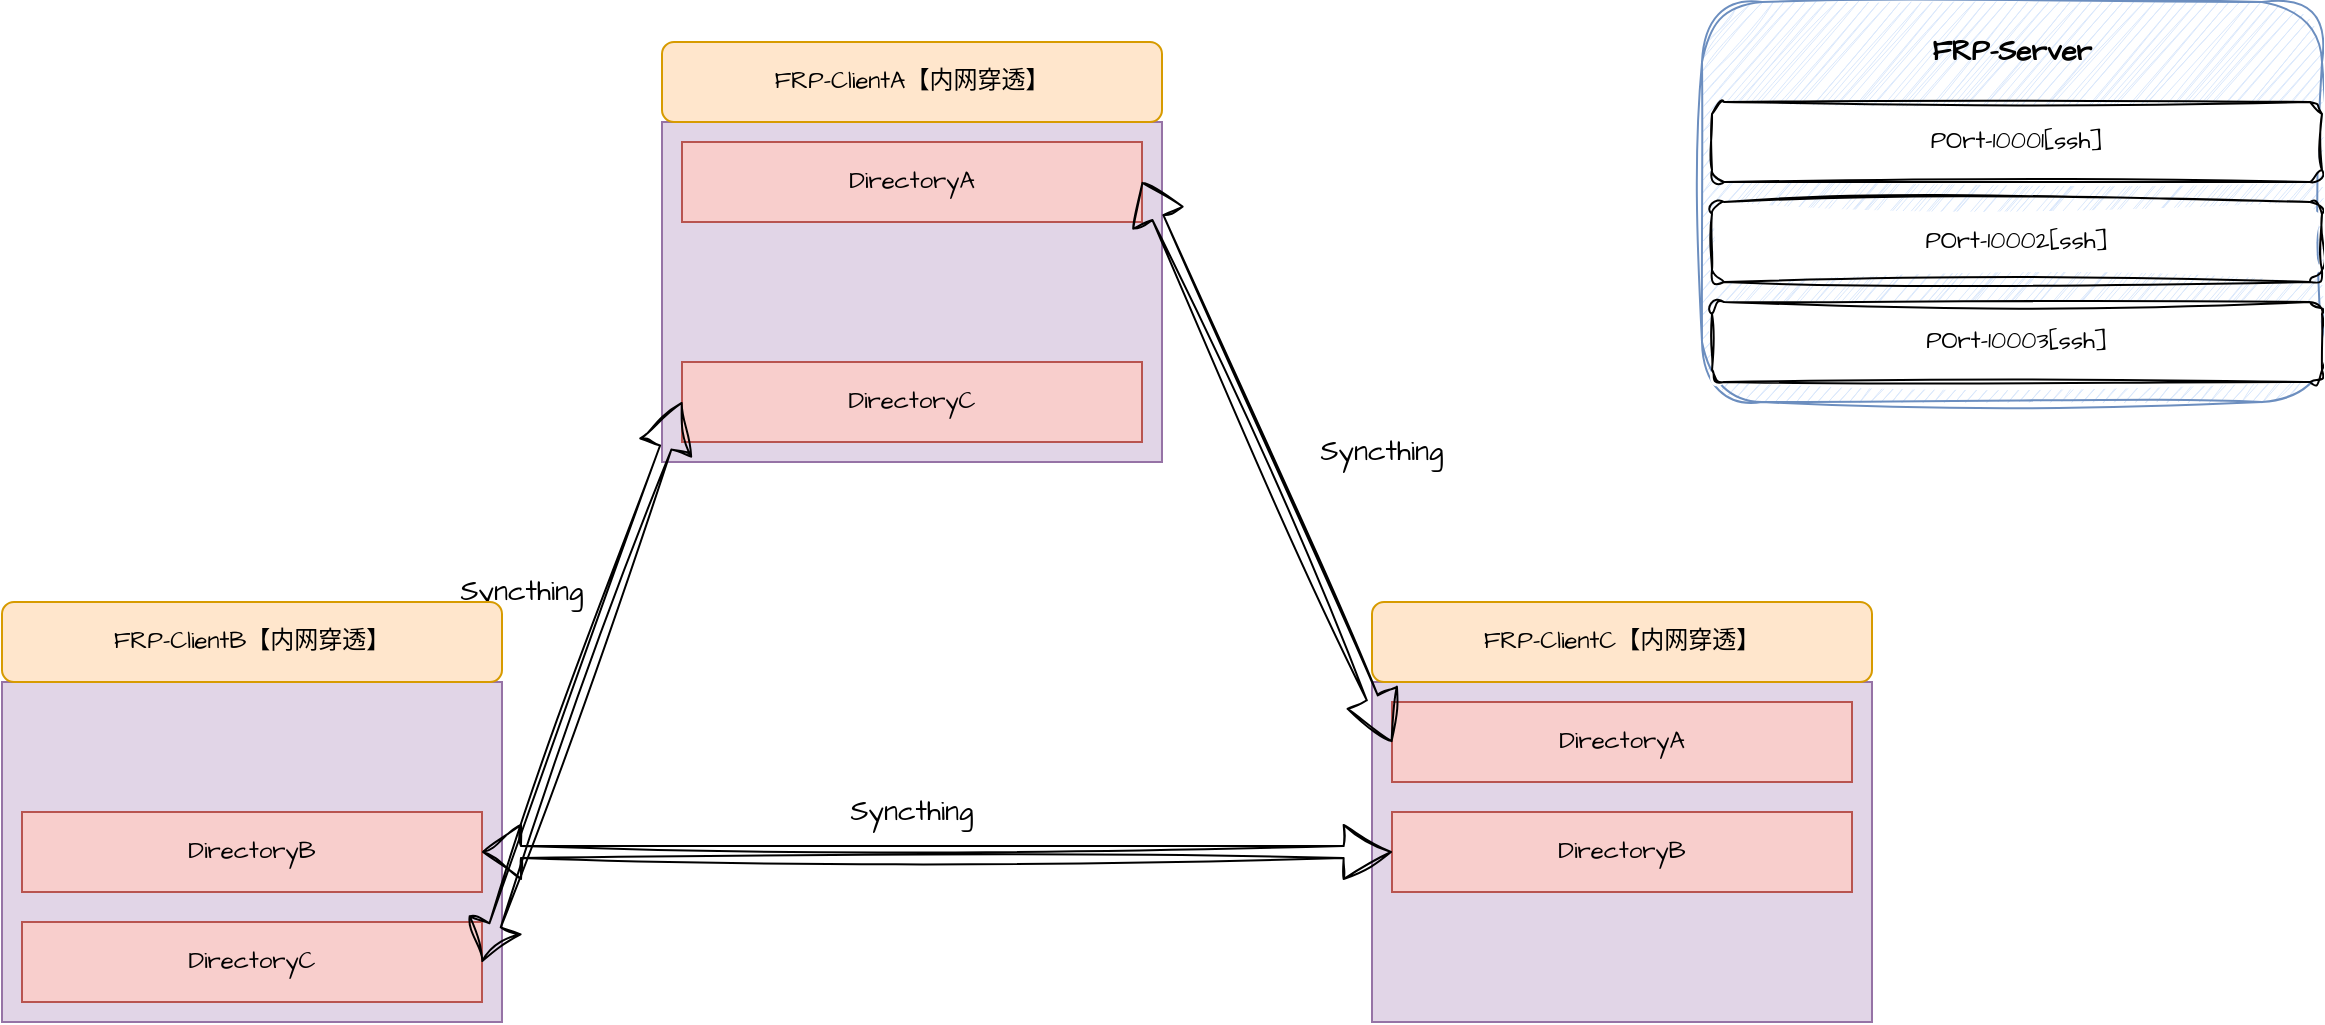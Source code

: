 <mxfile version="25.0.3">
  <diagram name="第 1 页" id="W1NaZzGZs_vzOwhi8Zwm">
    <mxGraphModel dx="1001" dy="620" grid="1" gridSize="10" guides="1" tooltips="1" connect="1" arrows="1" fold="1" page="1" pageScale="1" pageWidth="3200" pageHeight="2400" math="0" shadow="0">
      <root>
        <mxCell id="0" />
        <mxCell id="1" parent="0" />
        <mxCell id="Ddw5Nik--lQp2w7nQWTA-5" value="" style="rounded=0;whiteSpace=wrap;html=1;hachureGap=4;fontFamily=Architects Daughter;fontSource=https%3A%2F%2Ffonts.googleapis.com%2Fcss%3Ffamily%3DArchitects%2BDaughter;fillColor=#e1d5e7;strokeColor=#9673a6;" vertex="1" parent="1">
          <mxGeometry x="1120" y="680" width="250" height="170" as="geometry" />
        </mxCell>
        <mxCell id="Ddw5Nik--lQp2w7nQWTA-7" value="DirectoryA" style="rounded=0;whiteSpace=wrap;html=1;hachureGap=4;fontFamily=Architects Daughter;fontSource=https%3A%2F%2Ffonts.googleapis.com%2Fcss%3Ffamily%3DArchitects%2BDaughter;fillColor=#f8cecc;strokeColor=#b85450;" vertex="1" parent="1">
          <mxGeometry x="1130" y="690" width="230" height="40" as="geometry" />
        </mxCell>
        <mxCell id="Ddw5Nik--lQp2w7nQWTA-9" value="DirectoryC" style="rounded=0;whiteSpace=wrap;html=1;hachureGap=4;fontFamily=Architects Daughter;fontSource=https%3A%2F%2Ffonts.googleapis.com%2Fcss%3Ffamily%3DArchitects%2BDaughter;fillColor=#f8cecc;strokeColor=#b85450;" vertex="1" parent="1">
          <mxGeometry x="1130" y="800" width="230" height="40" as="geometry" />
        </mxCell>
        <mxCell id="Ddw5Nik--lQp2w7nQWTA-10" value="" style="rounded=0;whiteSpace=wrap;html=1;hachureGap=4;fontFamily=Architects Daughter;fontSource=https%3A%2F%2Ffonts.googleapis.com%2Fcss%3Ffamily%3DArchitects%2BDaughter;fillColor=#e1d5e7;strokeColor=#9673a6;" vertex="1" parent="1">
          <mxGeometry x="790" y="960" width="250" height="170" as="geometry" />
        </mxCell>
        <mxCell id="Ddw5Nik--lQp2w7nQWTA-12" value="DirectoryB" style="rounded=0;whiteSpace=wrap;html=1;hachureGap=4;fontFamily=Architects Daughter;fontSource=https%3A%2F%2Ffonts.googleapis.com%2Fcss%3Ffamily%3DArchitects%2BDaughter;fillColor=#f8cecc;strokeColor=#b85450;" vertex="1" parent="1">
          <mxGeometry x="800" y="1025" width="230" height="40" as="geometry" />
        </mxCell>
        <mxCell id="Ddw5Nik--lQp2w7nQWTA-13" value="DirectoryC" style="rounded=0;whiteSpace=wrap;html=1;hachureGap=4;fontFamily=Architects Daughter;fontSource=https%3A%2F%2Ffonts.googleapis.com%2Fcss%3Ffamily%3DArchitects%2BDaughter;fillColor=#f8cecc;strokeColor=#b85450;" vertex="1" parent="1">
          <mxGeometry x="800" y="1080" width="230" height="40" as="geometry" />
        </mxCell>
        <mxCell id="Ddw5Nik--lQp2w7nQWTA-14" value="" style="rounded=0;whiteSpace=wrap;html=1;hachureGap=4;fontFamily=Architects Daughter;fontSource=https%3A%2F%2Ffonts.googleapis.com%2Fcss%3Ffamily%3DArchitects%2BDaughter;fillColor=#e1d5e7;strokeColor=#9673a6;" vertex="1" parent="1">
          <mxGeometry x="1475" y="960" width="250" height="170" as="geometry" />
        </mxCell>
        <mxCell id="Ddw5Nik--lQp2w7nQWTA-15" value="DirectoryA" style="rounded=0;whiteSpace=wrap;html=1;hachureGap=4;fontFamily=Architects Daughter;fontSource=https%3A%2F%2Ffonts.googleapis.com%2Fcss%3Ffamily%3DArchitects%2BDaughter;fillColor=#f8cecc;strokeColor=#b85450;" vertex="1" parent="1">
          <mxGeometry x="1485" y="970" width="230" height="40" as="geometry" />
        </mxCell>
        <mxCell id="Ddw5Nik--lQp2w7nQWTA-16" value="DirectoryB" style="rounded=0;whiteSpace=wrap;html=1;hachureGap=4;fontFamily=Architects Daughter;fontSource=https%3A%2F%2Ffonts.googleapis.com%2Fcss%3Ffamily%3DArchitects%2BDaughter;fillColor=#f8cecc;strokeColor=#b85450;" vertex="1" parent="1">
          <mxGeometry x="1485" y="1025" width="230" height="40" as="geometry" />
        </mxCell>
        <mxCell id="Ddw5Nik--lQp2w7nQWTA-18" value="" style="shape=flexArrow;endArrow=classic;startArrow=classic;html=1;rounded=0;sketch=1;hachureGap=4;jiggle=2;curveFitting=1;fontFamily=Architects Daughter;fontSource=https%3A%2F%2Ffonts.googleapis.com%2Fcss%3Ffamily%3DArchitects%2BDaughter;width=6;endSize=7.56;entryX=0;entryY=0.5;entryDx=0;entryDy=0;exitX=1;exitY=0.5;exitDx=0;exitDy=0;" edge="1" parent="1" source="Ddw5Nik--lQp2w7nQWTA-13" target="Ddw5Nik--lQp2w7nQWTA-9">
          <mxGeometry width="100" height="100" relative="1" as="geometry">
            <mxPoint x="1030" y="1102" as="sourcePoint" />
            <mxPoint x="1460" y="1098" as="targetPoint" />
          </mxGeometry>
        </mxCell>
        <mxCell id="Ddw5Nik--lQp2w7nQWTA-19" value="" style="shape=flexArrow;endArrow=classic;startArrow=classic;html=1;rounded=0;sketch=1;hachureGap=4;jiggle=2;curveFitting=1;fontFamily=Architects Daughter;fontSource=https%3A%2F%2Ffonts.googleapis.com%2Fcss%3Ffamily%3DArchitects%2BDaughter;width=6;endSize=7.56;entryX=0;entryY=0.5;entryDx=0;entryDy=0;exitX=1;exitY=0.5;exitDx=0;exitDy=0;" edge="1" parent="1" source="Ddw5Nik--lQp2w7nQWTA-12" target="Ddw5Nik--lQp2w7nQWTA-16">
          <mxGeometry width="100" height="100" relative="1" as="geometry">
            <mxPoint x="1100" y="1120" as="sourcePoint" />
            <mxPoint x="1200" y="840" as="targetPoint" />
          </mxGeometry>
        </mxCell>
        <mxCell id="Ddw5Nik--lQp2w7nQWTA-20" value="" style="shape=flexArrow;endArrow=classic;startArrow=classic;html=1;rounded=0;sketch=1;hachureGap=4;jiggle=2;curveFitting=1;fontFamily=Architects Daughter;fontSource=https%3A%2F%2Ffonts.googleapis.com%2Fcss%3Ffamily%3DArchitects%2BDaughter;width=6;endSize=7.56;exitX=1;exitY=0.5;exitDx=0;exitDy=0;entryX=0;entryY=0.5;entryDx=0;entryDy=0;" edge="1" parent="1" source="Ddw5Nik--lQp2w7nQWTA-7" target="Ddw5Nik--lQp2w7nQWTA-15">
          <mxGeometry width="100" height="100" relative="1" as="geometry">
            <mxPoint x="1210" y="760" as="sourcePoint" />
            <mxPoint x="1665" y="760" as="targetPoint" />
          </mxGeometry>
        </mxCell>
        <mxCell id="Ddw5Nik--lQp2w7nQWTA-21" value="&lt;font style=&quot;font-size: 14px;&quot;&gt;Syncthing&lt;/font&gt;" style="text;html=1;align=center;verticalAlign=middle;whiteSpace=wrap;rounded=0;fontFamily=Architects Daughter;fontSource=https%3A%2F%2Ffonts.googleapis.com%2Fcss%3Ffamily%3DArchitects%2BDaughter;" vertex="1" parent="1">
          <mxGeometry x="1010" y="900" width="80" height="30" as="geometry" />
        </mxCell>
        <mxCell id="Ddw5Nik--lQp2w7nQWTA-23" value="&lt;font style=&quot;font-size: 14px;&quot;&gt;Syncthing&lt;/font&gt;" style="text;html=1;align=center;verticalAlign=middle;whiteSpace=wrap;rounded=0;fontFamily=Architects Daughter;fontSource=https%3A%2F%2Ffonts.googleapis.com%2Fcss%3Ffamily%3DArchitects%2BDaughter;" vertex="1" parent="1">
          <mxGeometry x="1205" y="1010" width="80" height="30" as="geometry" />
        </mxCell>
        <mxCell id="Ddw5Nik--lQp2w7nQWTA-24" value="&lt;font style=&quot;font-size: 14px;&quot;&gt;Syncthing&lt;/font&gt;" style="text;html=1;align=center;verticalAlign=middle;whiteSpace=wrap;rounded=0;fontFamily=Architects Daughter;fontSource=https%3A%2F%2Ffonts.googleapis.com%2Fcss%3Ffamily%3DArchitects%2BDaughter;" vertex="1" parent="1">
          <mxGeometry x="1440" y="830" width="80" height="30" as="geometry" />
        </mxCell>
        <mxCell id="Ddw5Nik--lQp2w7nQWTA-32" value="FRP-ClientA【内网穿透】" style="rounded=1;whiteSpace=wrap;html=1;hachureGap=4;fontFamily=Architects Daughter;fontSource=https%3A%2F%2Ffonts.googleapis.com%2Fcss%3Ffamily%3DArchitects%2BDaughter;fillColor=#ffe6cc;strokeColor=#d79b00;" vertex="1" parent="1">
          <mxGeometry x="1120" y="640" width="250" height="40" as="geometry" />
        </mxCell>
        <mxCell id="Ddw5Nik--lQp2w7nQWTA-33" value="FRP-ClientB【内网穿透】" style="rounded=1;whiteSpace=wrap;html=1;hachureGap=4;fontFamily=Architects Daughter;fontSource=https%3A%2F%2Ffonts.googleapis.com%2Fcss%3Ffamily%3DArchitects%2BDaughter;fillColor=#ffe6cc;strokeColor=#d79b00;" vertex="1" parent="1">
          <mxGeometry x="790" y="920" width="250" height="40" as="geometry" />
        </mxCell>
        <mxCell id="Ddw5Nik--lQp2w7nQWTA-34" value="FRP-ClientC【内网穿透】" style="rounded=1;whiteSpace=wrap;html=1;hachureGap=4;fontFamily=Architects Daughter;fontSource=https%3A%2F%2Ffonts.googleapis.com%2Fcss%3Ffamily%3DArchitects%2BDaughter;fillColor=#ffe6cc;strokeColor=#d79b00;" vertex="1" parent="1">
          <mxGeometry x="1475" y="920" width="250" height="40" as="geometry" />
        </mxCell>
        <mxCell id="Ddw5Nik--lQp2w7nQWTA-35" value="" style="rounded=1;whiteSpace=wrap;html=1;sketch=1;hachureGap=4;jiggle=2;curveFitting=1;fontFamily=Architects Daughter;fontSource=https%3A%2F%2Ffonts.googleapis.com%2Fcss%3Ffamily%3DArchitects%2BDaughter;fillColor=#dae8fc;strokeColor=#6c8ebf;" vertex="1" parent="1">
          <mxGeometry x="1640" y="620" width="310" height="200" as="geometry" />
        </mxCell>
        <mxCell id="Ddw5Nik--lQp2w7nQWTA-36" value="&lt;b&gt;&lt;font style=&quot;font-size: 14px;&quot;&gt;FRP-Server&lt;/font&gt;&lt;/b&gt;" style="text;html=1;align=center;verticalAlign=middle;whiteSpace=wrap;rounded=0;fontFamily=Architects Daughter;fontSource=https%3A%2F%2Ffonts.googleapis.com%2Fcss%3Ffamily%3DArchitects%2BDaughter;" vertex="1" parent="1">
          <mxGeometry x="1645" y="630" width="300" height="30" as="geometry" />
        </mxCell>
        <mxCell id="Ddw5Nik--lQp2w7nQWTA-38" value="POrt-10001[ssh]" style="rounded=1;whiteSpace=wrap;html=1;sketch=1;hachureGap=4;jiggle=2;curveFitting=1;fontFamily=Architects Daughter;fontSource=https%3A%2F%2Ffonts.googleapis.com%2Fcss%3Ffamily%3DArchitects%2BDaughter;" vertex="1" parent="1">
          <mxGeometry x="1645" y="670" width="305" height="40" as="geometry" />
        </mxCell>
        <mxCell id="Ddw5Nik--lQp2w7nQWTA-39" value="POrt-10002[ssh]" style="rounded=1;whiteSpace=wrap;html=1;sketch=1;hachureGap=4;jiggle=2;curveFitting=1;fontFamily=Architects Daughter;fontSource=https%3A%2F%2Ffonts.googleapis.com%2Fcss%3Ffamily%3DArchitects%2BDaughter;" vertex="1" parent="1">
          <mxGeometry x="1645" y="720" width="305" height="40" as="geometry" />
        </mxCell>
        <mxCell id="Ddw5Nik--lQp2w7nQWTA-40" value="POrt-10003[ssh]" style="rounded=1;whiteSpace=wrap;html=1;sketch=1;hachureGap=4;jiggle=2;curveFitting=1;fontFamily=Architects Daughter;fontSource=https%3A%2F%2Ffonts.googleapis.com%2Fcss%3Ffamily%3DArchitects%2BDaughter;" vertex="1" parent="1">
          <mxGeometry x="1645" y="770" width="305" height="40" as="geometry" />
        </mxCell>
      </root>
    </mxGraphModel>
  </diagram>
</mxfile>
